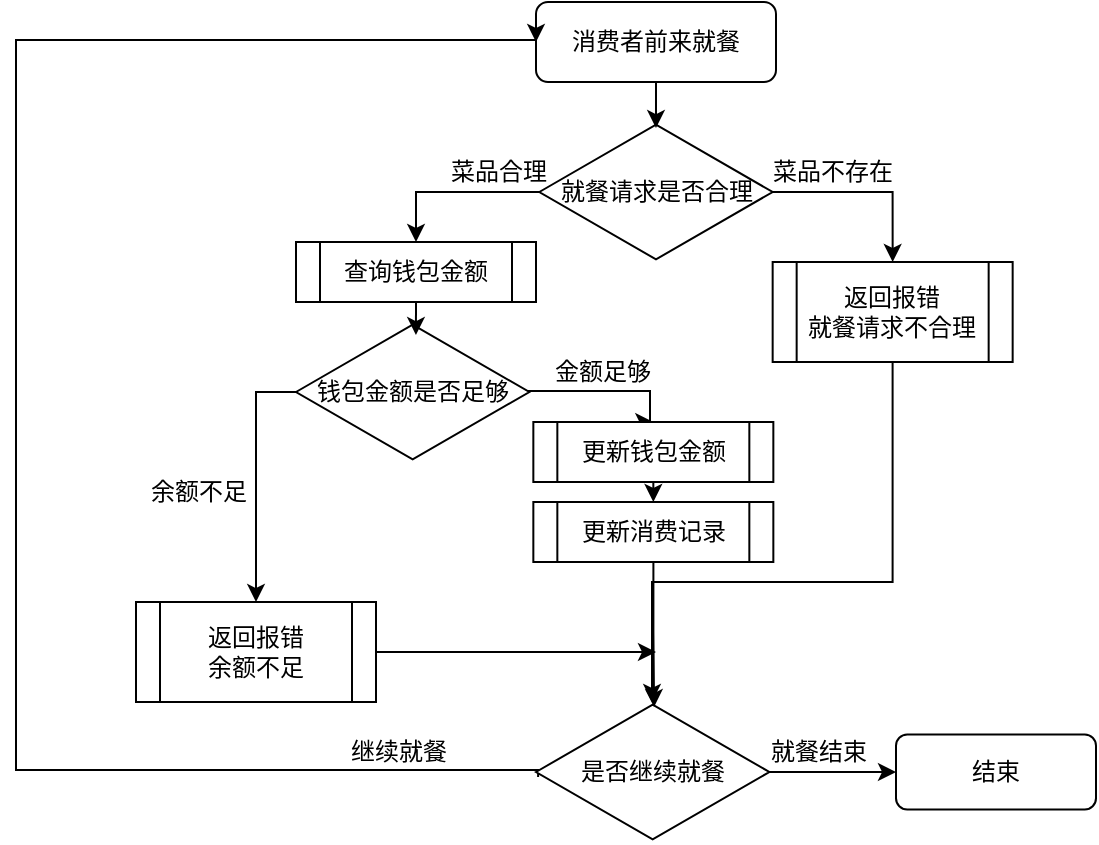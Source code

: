 <mxfile version="25.0.3">
  <diagram name="第 1 页" id="gTUCbeF6782t6CUNxERK">
    <mxGraphModel dx="899" dy="641" grid="1" gridSize="10" guides="1" tooltips="1" connect="1" arrows="1" fold="1" page="1" pageScale="1" pageWidth="850" pageHeight="1100" math="0" shadow="0">
      <root>
        <mxCell id="0" />
        <mxCell id="1" parent="0" />
        <mxCell id="aSjDNq2WuQ3m6g-QG2uC-1" value="消费者前来就餐" style="rounded=1;whiteSpace=wrap;html=1;" vertex="1" parent="1">
          <mxGeometry x="340" y="30" width="120" height="40" as="geometry" />
        </mxCell>
        <mxCell id="aSjDNq2WuQ3m6g-QG2uC-10" style="edgeStyle=orthogonalEdgeStyle;rounded=0;orthogonalLoop=1;jettySize=auto;html=1;entryX=0.5;entryY=0;entryDx=0;entryDy=0;exitX=0.997;exitY=0.5;exitDx=0;exitDy=0;exitPerimeter=0;" edge="1" parent="1" source="aSjDNq2WuQ3m6g-QG2uC-2" target="aSjDNq2WuQ3m6g-QG2uC-6">
          <mxGeometry relative="1" as="geometry">
            <mxPoint x="530" y="125" as="targetPoint" />
          </mxGeometry>
        </mxCell>
        <mxCell id="aSjDNq2WuQ3m6g-QG2uC-19" style="edgeStyle=orthogonalEdgeStyle;rounded=0;orthogonalLoop=1;jettySize=auto;html=1;entryX=0.5;entryY=0;entryDx=0;entryDy=0;" edge="1" parent="1" source="aSjDNq2WuQ3m6g-QG2uC-2" target="aSjDNq2WuQ3m6g-QG2uC-12">
          <mxGeometry relative="1" as="geometry" />
        </mxCell>
        <mxCell id="aSjDNq2WuQ3m6g-QG2uC-2" value="就餐请求是否合理" style="html=1;whiteSpace=wrap;aspect=fixed;shape=isoRectangle;" vertex="1" parent="1">
          <mxGeometry x="341.66" y="90" width="116.67" height="70" as="geometry" />
        </mxCell>
        <mxCell id="aSjDNq2WuQ3m6g-QG2uC-3" style="edgeStyle=orthogonalEdgeStyle;rounded=0;orthogonalLoop=1;jettySize=auto;html=1;entryX=0.5;entryY=0.043;entryDx=0;entryDy=0;entryPerimeter=0;" edge="1" parent="1" source="aSjDNq2WuQ3m6g-QG2uC-1" target="aSjDNq2WuQ3m6g-QG2uC-2">
          <mxGeometry relative="1" as="geometry" />
        </mxCell>
        <mxCell id="aSjDNq2WuQ3m6g-QG2uC-26" style="edgeStyle=orthogonalEdgeStyle;rounded=0;orthogonalLoop=1;jettySize=auto;html=1;entryX=0;entryY=0.5;entryDx=0;entryDy=0;" edge="1" parent="1" source="aSjDNq2WuQ3m6g-QG2uC-5" target="aSjDNq2WuQ3m6g-QG2uC-25">
          <mxGeometry relative="1" as="geometry" />
        </mxCell>
        <mxCell id="aSjDNq2WuQ3m6g-QG2uC-27" style="edgeStyle=orthogonalEdgeStyle;rounded=0;orthogonalLoop=1;jettySize=auto;html=1;exitX=0.009;exitY=0.507;exitDx=0;exitDy=0;exitPerimeter=0;" edge="1" parent="1">
          <mxGeometry relative="1" as="geometry">
            <mxPoint x="341.05" y="417.49" as="sourcePoint" />
            <mxPoint x="340" y="50" as="targetPoint" />
            <Array as="points">
              <mxPoint x="341" y="414" />
              <mxPoint x="80" y="414" />
              <mxPoint x="80" y="49" />
              <mxPoint x="340" y="49" />
            </Array>
          </mxGeometry>
        </mxCell>
        <mxCell id="aSjDNq2WuQ3m6g-QG2uC-5" value="是否继续就餐" style="html=1;whiteSpace=wrap;aspect=fixed;shape=isoRectangle;" vertex="1" parent="1">
          <mxGeometry x="340" y="380" width="116.67" height="70" as="geometry" />
        </mxCell>
        <mxCell id="aSjDNq2WuQ3m6g-QG2uC-11" style="edgeStyle=orthogonalEdgeStyle;rounded=0;orthogonalLoop=1;jettySize=auto;html=1;" edge="1" parent="1" source="aSjDNq2WuQ3m6g-QG2uC-6" target="aSjDNq2WuQ3m6g-QG2uC-5">
          <mxGeometry relative="1" as="geometry">
            <Array as="points">
              <mxPoint x="518" y="320" />
              <mxPoint x="398" y="320" />
            </Array>
          </mxGeometry>
        </mxCell>
        <mxCell id="aSjDNq2WuQ3m6g-QG2uC-6" value="返回报错&lt;div&gt;就餐请求不合理&lt;/div&gt;" style="shape=process;whiteSpace=wrap;html=1;backgroundOutline=1;" vertex="1" parent="1">
          <mxGeometry x="458.33" y="160" width="120" height="50" as="geometry" />
        </mxCell>
        <mxCell id="aSjDNq2WuQ3m6g-QG2uC-12" value="查询钱包金额" style="shape=process;whiteSpace=wrap;html=1;backgroundOutline=1;" vertex="1" parent="1">
          <mxGeometry x="220" y="150" width="120" height="30" as="geometry" />
        </mxCell>
        <mxCell id="aSjDNq2WuQ3m6g-QG2uC-17" style="edgeStyle=orthogonalEdgeStyle;rounded=0;orthogonalLoop=1;jettySize=auto;html=1;entryX=0.5;entryY=0;entryDx=0;entryDy=0;exitX=0.994;exitY=0.493;exitDx=0;exitDy=0;exitPerimeter=0;" edge="1" parent="1" source="aSjDNq2WuQ3m6g-QG2uC-13" target="aSjDNq2WuQ3m6g-QG2uC-14">
          <mxGeometry relative="1" as="geometry">
            <mxPoint x="350" y="220" as="sourcePoint" />
            <Array as="points">
              <mxPoint x="397" y="225" />
            </Array>
          </mxGeometry>
        </mxCell>
        <mxCell id="aSjDNq2WuQ3m6g-QG2uC-22" style="edgeStyle=orthogonalEdgeStyle;rounded=0;orthogonalLoop=1;jettySize=auto;html=1;entryX=0.5;entryY=0;entryDx=0;entryDy=0;" edge="1" parent="1" source="aSjDNq2WuQ3m6g-QG2uC-13" target="aSjDNq2WuQ3m6g-QG2uC-23">
          <mxGeometry relative="1" as="geometry">
            <mxPoint x="200" y="320" as="targetPoint" />
            <Array as="points">
              <mxPoint x="200" y="225" />
            </Array>
          </mxGeometry>
        </mxCell>
        <mxCell id="aSjDNq2WuQ3m6g-QG2uC-13" value="钱包金额是否足够" style="html=1;whiteSpace=wrap;aspect=fixed;shape=isoRectangle;" vertex="1" parent="1">
          <mxGeometry x="220.0" y="190" width="116.67" height="70" as="geometry" />
        </mxCell>
        <mxCell id="aSjDNq2WuQ3m6g-QG2uC-16" style="edgeStyle=orthogonalEdgeStyle;rounded=0;orthogonalLoop=1;jettySize=auto;html=1;exitX=0.5;exitY=1;exitDx=0;exitDy=0;entryX=0.5;entryY=0;entryDx=0;entryDy=0;" edge="1" parent="1" source="aSjDNq2WuQ3m6g-QG2uC-14" target="aSjDNq2WuQ3m6g-QG2uC-15">
          <mxGeometry relative="1" as="geometry" />
        </mxCell>
        <mxCell id="aSjDNq2WuQ3m6g-QG2uC-14" value="更新钱包金额" style="shape=process;whiteSpace=wrap;html=1;backgroundOutline=1;" vertex="1" parent="1">
          <mxGeometry x="338.67" y="240" width="120" height="30" as="geometry" />
        </mxCell>
        <mxCell id="aSjDNq2WuQ3m6g-QG2uC-15" value="更新消费记录" style="shape=process;whiteSpace=wrap;html=1;backgroundOutline=1;" vertex="1" parent="1">
          <mxGeometry x="338.67" y="280" width="120" height="30" as="geometry" />
        </mxCell>
        <mxCell id="aSjDNq2WuQ3m6g-QG2uC-18" style="edgeStyle=orthogonalEdgeStyle;rounded=0;orthogonalLoop=1;jettySize=auto;html=1;entryX=0.506;entryY=0.036;entryDx=0;entryDy=0;entryPerimeter=0;" edge="1" parent="1" source="aSjDNq2WuQ3m6g-QG2uC-15" target="aSjDNq2WuQ3m6g-QG2uC-5">
          <mxGeometry relative="1" as="geometry" />
        </mxCell>
        <mxCell id="aSjDNq2WuQ3m6g-QG2uC-20" style="edgeStyle=orthogonalEdgeStyle;rounded=0;orthogonalLoop=1;jettySize=auto;html=1;exitX=0.5;exitY=1;exitDx=0;exitDy=0;entryX=0.514;entryY=0.093;entryDx=0;entryDy=0;entryPerimeter=0;" edge="1" parent="1" source="aSjDNq2WuQ3m6g-QG2uC-12" target="aSjDNq2WuQ3m6g-QG2uC-13">
          <mxGeometry relative="1" as="geometry" />
        </mxCell>
        <mxCell id="aSjDNq2WuQ3m6g-QG2uC-24" style="edgeStyle=orthogonalEdgeStyle;rounded=0;orthogonalLoop=1;jettySize=auto;html=1;" edge="1" parent="1" source="aSjDNq2WuQ3m6g-QG2uC-23">
          <mxGeometry relative="1" as="geometry">
            <mxPoint x="400" y="355" as="targetPoint" />
          </mxGeometry>
        </mxCell>
        <mxCell id="aSjDNq2WuQ3m6g-QG2uC-23" value="返回报错&lt;div&gt;余额不足&lt;/div&gt;" style="shape=process;whiteSpace=wrap;html=1;backgroundOutline=1;" vertex="1" parent="1">
          <mxGeometry x="140" y="330" width="120" height="50" as="geometry" />
        </mxCell>
        <mxCell id="aSjDNq2WuQ3m6g-QG2uC-25" value="结束" style="rounded=1;whiteSpace=wrap;html=1;" vertex="1" parent="1">
          <mxGeometry x="520" y="396.25" width="100" height="37.5" as="geometry" />
        </mxCell>
        <mxCell id="aSjDNq2WuQ3m6g-QG2uC-28" value="菜品不存在" style="text;html=1;align=center;verticalAlign=middle;whiteSpace=wrap;rounded=0;" vertex="1" parent="1">
          <mxGeometry x="456.67" y="100" width="63.33" height="30" as="geometry" />
        </mxCell>
        <mxCell id="aSjDNq2WuQ3m6g-QG2uC-29" value="菜品合理" style="text;html=1;align=center;verticalAlign=middle;whiteSpace=wrap;rounded=0;" vertex="1" parent="1">
          <mxGeometry x="290" y="100" width="63.33" height="30" as="geometry" />
        </mxCell>
        <mxCell id="aSjDNq2WuQ3m6g-QG2uC-30" value="金额足够" style="text;html=1;align=center;verticalAlign=middle;whiteSpace=wrap;rounded=0;" vertex="1" parent="1">
          <mxGeometry x="341.66" y="200" width="63.33" height="30" as="geometry" />
        </mxCell>
        <mxCell id="aSjDNq2WuQ3m6g-QG2uC-31" value="余额不足" style="text;html=1;align=center;verticalAlign=middle;whiteSpace=wrap;rounded=0;" vertex="1" parent="1">
          <mxGeometry x="140.0" y="260" width="63.33" height="30" as="geometry" />
        </mxCell>
        <mxCell id="aSjDNq2WuQ3m6g-QG2uC-32" value="继续就餐" style="text;html=1;align=center;verticalAlign=middle;whiteSpace=wrap;rounded=0;" vertex="1" parent="1">
          <mxGeometry x="240.0" y="390" width="63.33" height="30" as="geometry" />
        </mxCell>
        <mxCell id="aSjDNq2WuQ3m6g-QG2uC-33" value="就餐结束" style="text;html=1;align=center;verticalAlign=middle;whiteSpace=wrap;rounded=0;" vertex="1" parent="1">
          <mxGeometry x="450" y="390" width="63.33" height="30" as="geometry" />
        </mxCell>
      </root>
    </mxGraphModel>
  </diagram>
</mxfile>

